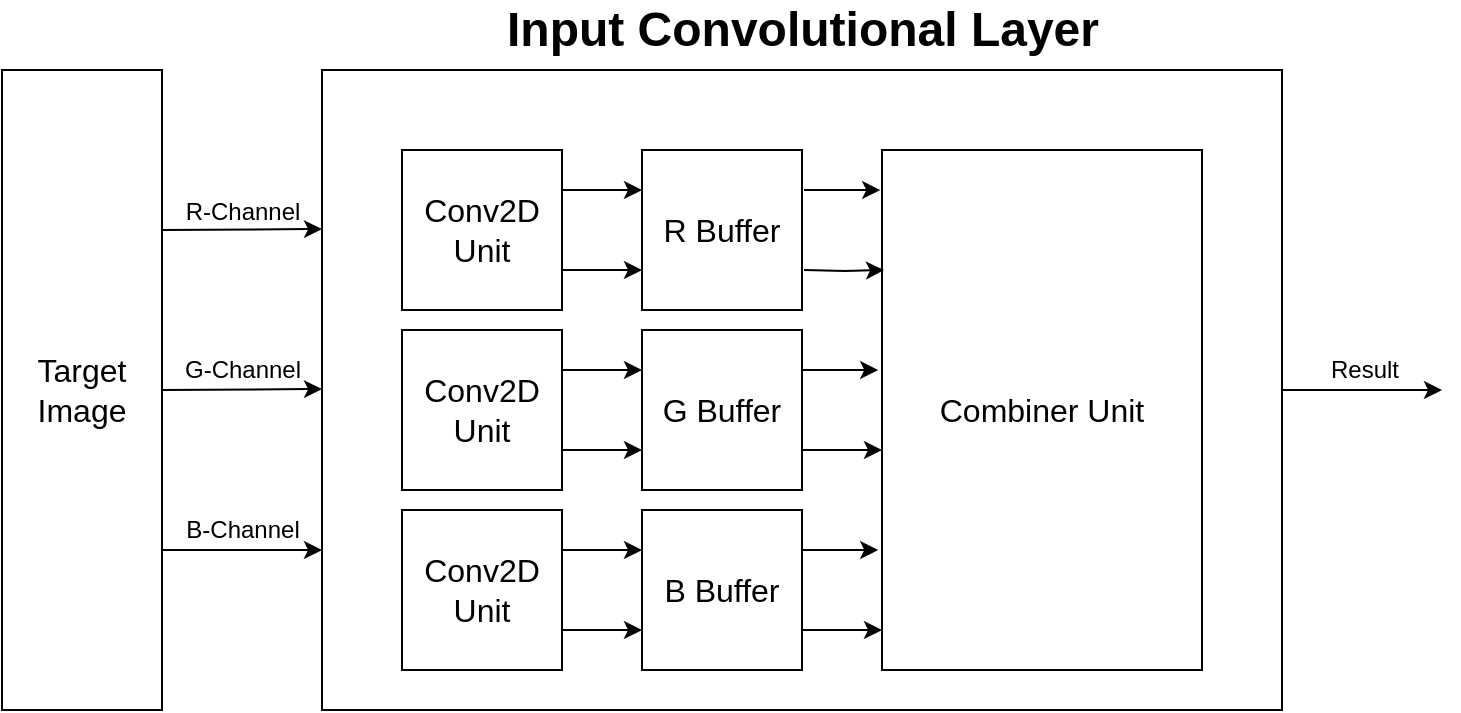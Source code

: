 <mxfile version="14.6.11" type="device"><diagram id="UURCXwymDBD5O4xXFyHD" name="Page-1"><mxGraphModel dx="1360" dy="834" grid="1" gridSize="10" guides="1" tooltips="1" connect="1" arrows="1" fold="1" page="1" pageScale="1" pageWidth="850" pageHeight="1100" math="0" shadow="0"><root><mxCell id="0"/><mxCell id="1" parent="0"/><mxCell id="IdGqlhqJWaVuhcnJWB0U-9" style="edgeStyle=orthogonalEdgeStyle;rounded=0;orthogonalLoop=1;jettySize=auto;html=1;" edge="1" parent="1" source="IdGqlhqJWaVuhcnJWB0U-1"><mxGeometry relative="1" as="geometry"><mxPoint x="760" y="360" as="targetPoint"/></mxGeometry></mxCell><mxCell id="IdGqlhqJWaVuhcnJWB0U-39" value="Result" style="edgeLabel;html=1;align=center;verticalAlign=middle;resizable=0;points=[];fontSize=12;" vertex="1" connectable="0" parent="IdGqlhqJWaVuhcnJWB0U-9"><mxGeometry x="-0.268" y="2" relative="1" as="geometry"><mxPoint x="11" y="-8" as="offset"/></mxGeometry></mxCell><mxCell id="IdGqlhqJWaVuhcnJWB0U-1" value="" style="rounded=0;whiteSpace=wrap;html=1;fillColor=none;" vertex="1" parent="1"><mxGeometry x="200" y="200" width="480" height="320" as="geometry"/></mxCell><mxCell id="IdGqlhqJWaVuhcnJWB0U-4" style="edgeStyle=orthogonalEdgeStyle;rounded=0;orthogonalLoop=1;jettySize=auto;html=1;exitX=1;exitY=0.25;exitDx=0;exitDy=0;entryX=0;entryY=0.25;entryDx=0;entryDy=0;" edge="1" parent="1" source="IdGqlhqJWaVuhcnJWB0U-2" target="IdGqlhqJWaVuhcnJWB0U-3"><mxGeometry relative="1" as="geometry"/></mxCell><mxCell id="IdGqlhqJWaVuhcnJWB0U-5" style="edgeStyle=orthogonalEdgeStyle;rounded=0;orthogonalLoop=1;jettySize=auto;html=1;exitX=1;exitY=0.75;exitDx=0;exitDy=0;entryX=0;entryY=0.75;entryDx=0;entryDy=0;" edge="1" parent="1" source="IdGqlhqJWaVuhcnJWB0U-2" target="IdGqlhqJWaVuhcnJWB0U-3"><mxGeometry relative="1" as="geometry"/></mxCell><mxCell id="IdGqlhqJWaVuhcnJWB0U-2" value="Conv2D&lt;br style=&quot;font-size: 16px;&quot;&gt;Unit" style="whiteSpace=wrap;html=1;aspect=fixed;fillColor=none;fontSize=16;" vertex="1" parent="1"><mxGeometry x="240" y="240" width="80" height="80" as="geometry"/></mxCell><mxCell id="IdGqlhqJWaVuhcnJWB0U-3" value="R Buffer" style="whiteSpace=wrap;html=1;aspect=fixed;fillColor=none;fontSize=16;" vertex="1" parent="1"><mxGeometry x="360" y="240" width="80" height="80" as="geometry"/></mxCell><mxCell id="IdGqlhqJWaVuhcnJWB0U-8" value="Combiner Unit" style="rounded=0;whiteSpace=wrap;html=1;fillColor=none;fontSize=16;" vertex="1" parent="1"><mxGeometry x="480" y="240" width="160" height="260" as="geometry"/></mxCell><mxCell id="IdGqlhqJWaVuhcnJWB0U-10" value="" style="endArrow=classic;html=1;exitX=1;exitY=0.25;exitDx=0;exitDy=0;" edge="1" parent="1" source="IdGqlhqJWaVuhcnJWB0U-38"><mxGeometry width="50" height="50" relative="1" as="geometry"><mxPoint x="140" y="279.5" as="sourcePoint"/><mxPoint x="200" y="279.5" as="targetPoint"/></mxGeometry></mxCell><mxCell id="IdGqlhqJWaVuhcnJWB0U-35" value="R-Channel" style="edgeLabel;html=1;align=center;verticalAlign=middle;resizable=0;points=[];fontSize=12;" vertex="1" connectable="0" parent="IdGqlhqJWaVuhcnJWB0U-10"><mxGeometry x="-0.519" relative="1" as="geometry"><mxPoint x="21" y="-9" as="offset"/></mxGeometry></mxCell><mxCell id="IdGqlhqJWaVuhcnJWB0U-11" value="" style="endArrow=classic;html=1;exitX=1;exitY=0.5;exitDx=0;exitDy=0;" edge="1" parent="1" source="IdGqlhqJWaVuhcnJWB0U-38"><mxGeometry width="50" height="50" relative="1" as="geometry"><mxPoint x="140" y="359.5" as="sourcePoint"/><mxPoint x="200" y="359.5" as="targetPoint"/></mxGeometry></mxCell><mxCell id="IdGqlhqJWaVuhcnJWB0U-12" value="" style="endArrow=classic;html=1;exitX=1;exitY=0.75;exitDx=0;exitDy=0;" edge="1" parent="1" source="IdGqlhqJWaVuhcnJWB0U-38"><mxGeometry width="50" height="50" relative="1" as="geometry"><mxPoint x="140" y="440" as="sourcePoint"/><mxPoint x="200" y="440" as="targetPoint"/></mxGeometry></mxCell><mxCell id="IdGqlhqJWaVuhcnJWB0U-16" value="Input Convolutional Layer" style="text;html=1;strokeColor=none;fillColor=none;align=center;verticalAlign=middle;whiteSpace=wrap;rounded=0;fontSize=24;fontStyle=1" vertex="1" parent="1"><mxGeometry x="283.75" y="170" width="312.5" height="20" as="geometry"/></mxCell><mxCell id="IdGqlhqJWaVuhcnJWB0U-17" style="edgeStyle=orthogonalEdgeStyle;rounded=0;orthogonalLoop=1;jettySize=auto;html=1;exitX=1;exitY=0.25;exitDx=0;exitDy=0;entryX=0;entryY=0.25;entryDx=0;entryDy=0;" edge="1" parent="1" source="IdGqlhqJWaVuhcnJWB0U-19" target="IdGqlhqJWaVuhcnJWB0U-22"><mxGeometry relative="1" as="geometry"/></mxCell><mxCell id="IdGqlhqJWaVuhcnJWB0U-18" style="edgeStyle=orthogonalEdgeStyle;rounded=0;orthogonalLoop=1;jettySize=auto;html=1;exitX=1;exitY=0.75;exitDx=0;exitDy=0;entryX=0;entryY=0.75;entryDx=0;entryDy=0;" edge="1" parent="1" source="IdGqlhqJWaVuhcnJWB0U-19" target="IdGqlhqJWaVuhcnJWB0U-22"><mxGeometry relative="1" as="geometry"/></mxCell><mxCell id="IdGqlhqJWaVuhcnJWB0U-19" value="Conv2D&lt;br style=&quot;font-size: 16px;&quot;&gt;Unit" style="whiteSpace=wrap;html=1;aspect=fixed;fillColor=none;fontSize=16;" vertex="1" parent="1"><mxGeometry x="240" y="330" width="80" height="80" as="geometry"/></mxCell><mxCell id="IdGqlhqJWaVuhcnJWB0U-20" style="edgeStyle=orthogonalEdgeStyle;rounded=0;orthogonalLoop=1;jettySize=auto;html=1;exitX=1;exitY=0.25;exitDx=0;exitDy=0;entryX=-0.012;entryY=0.083;entryDx=0;entryDy=0;entryPerimeter=0;" edge="1" parent="1" source="IdGqlhqJWaVuhcnJWB0U-22"><mxGeometry relative="1" as="geometry"><mxPoint x="478.08" y="349.92" as="targetPoint"/></mxGeometry></mxCell><mxCell id="IdGqlhqJWaVuhcnJWB0U-21" style="edgeStyle=orthogonalEdgeStyle;rounded=0;orthogonalLoop=1;jettySize=auto;html=1;exitX=1;exitY=0.75;exitDx=0;exitDy=0;entryX=0;entryY=0.25;entryDx=0;entryDy=0;" edge="1" parent="1" source="IdGqlhqJWaVuhcnJWB0U-22"><mxGeometry relative="1" as="geometry"><mxPoint x="480" y="390" as="targetPoint"/></mxGeometry></mxCell><mxCell id="IdGqlhqJWaVuhcnJWB0U-22" value="G Buffer" style="whiteSpace=wrap;html=1;aspect=fixed;fillColor=none;fontSize=16;" vertex="1" parent="1"><mxGeometry x="360" y="330" width="80" height="80" as="geometry"/></mxCell><mxCell id="IdGqlhqJWaVuhcnJWB0U-23" style="edgeStyle=orthogonalEdgeStyle;rounded=0;orthogonalLoop=1;jettySize=auto;html=1;exitX=1;exitY=0.25;exitDx=0;exitDy=0;entryX=0;entryY=0.25;entryDx=0;entryDy=0;" edge="1" parent="1" source="IdGqlhqJWaVuhcnJWB0U-25" target="IdGqlhqJWaVuhcnJWB0U-28"><mxGeometry relative="1" as="geometry"/></mxCell><mxCell id="IdGqlhqJWaVuhcnJWB0U-24" style="edgeStyle=orthogonalEdgeStyle;rounded=0;orthogonalLoop=1;jettySize=auto;html=1;exitX=1;exitY=0.75;exitDx=0;exitDy=0;entryX=0;entryY=0.75;entryDx=0;entryDy=0;" edge="1" parent="1" source="IdGqlhqJWaVuhcnJWB0U-25" target="IdGqlhqJWaVuhcnJWB0U-28"><mxGeometry relative="1" as="geometry"/></mxCell><mxCell id="IdGqlhqJWaVuhcnJWB0U-25" value="Conv2D&lt;br style=&quot;font-size: 16px;&quot;&gt;Unit" style="whiteSpace=wrap;html=1;aspect=fixed;fillColor=none;fontSize=16;" vertex="1" parent="1"><mxGeometry x="240" y="420" width="80" height="80" as="geometry"/></mxCell><mxCell id="IdGqlhqJWaVuhcnJWB0U-26" style="edgeStyle=orthogonalEdgeStyle;rounded=0;orthogonalLoop=1;jettySize=auto;html=1;exitX=1;exitY=0.25;exitDx=0;exitDy=0;entryX=-0.012;entryY=0.083;entryDx=0;entryDy=0;entryPerimeter=0;" edge="1" parent="1" source="IdGqlhqJWaVuhcnJWB0U-28"><mxGeometry relative="1" as="geometry"><mxPoint x="478.08" y="439.92" as="targetPoint"/></mxGeometry></mxCell><mxCell id="IdGqlhqJWaVuhcnJWB0U-27" style="edgeStyle=orthogonalEdgeStyle;rounded=0;orthogonalLoop=1;jettySize=auto;html=1;exitX=1;exitY=0.75;exitDx=0;exitDy=0;entryX=0;entryY=0.25;entryDx=0;entryDy=0;" edge="1" parent="1" source="IdGqlhqJWaVuhcnJWB0U-28"><mxGeometry relative="1" as="geometry"><mxPoint x="480" y="480" as="targetPoint"/></mxGeometry></mxCell><mxCell id="IdGqlhqJWaVuhcnJWB0U-28" value="B Buffer" style="whiteSpace=wrap;html=1;aspect=fixed;fillColor=none;fontSize=16;" vertex="1" parent="1"><mxGeometry x="360" y="420" width="80" height="80" as="geometry"/></mxCell><mxCell id="IdGqlhqJWaVuhcnJWB0U-31" style="edgeStyle=orthogonalEdgeStyle;rounded=0;orthogonalLoop=1;jettySize=auto;html=1;exitX=1;exitY=0.25;exitDx=0;exitDy=0;entryX=-0.012;entryY=0.083;entryDx=0;entryDy=0;entryPerimeter=0;" edge="1" parent="1"><mxGeometry relative="1" as="geometry"><mxPoint x="479.08" y="259.92" as="targetPoint"/><mxPoint x="441" y="260" as="sourcePoint"/></mxGeometry></mxCell><mxCell id="IdGqlhqJWaVuhcnJWB0U-32" style="edgeStyle=orthogonalEdgeStyle;rounded=0;orthogonalLoop=1;jettySize=auto;html=1;exitX=1;exitY=0.75;exitDx=0;exitDy=0;entryX=0;entryY=0.25;entryDx=0;entryDy=0;" edge="1" parent="1"><mxGeometry relative="1" as="geometry"><mxPoint x="481" y="300" as="targetPoint"/><mxPoint x="441" y="300" as="sourcePoint"/></mxGeometry></mxCell><mxCell id="IdGqlhqJWaVuhcnJWB0U-36" value="G-Channel" style="edgeLabel;html=1;align=center;verticalAlign=middle;resizable=0;points=[];fontSize=12;" vertex="1" connectable="0" parent="1"><mxGeometry x="159.996" y="350" as="geometry"/></mxCell><mxCell id="IdGqlhqJWaVuhcnJWB0U-37" value="B-Channel" style="edgeLabel;html=1;align=center;verticalAlign=middle;resizable=0;points=[];fontSize=12;" vertex="1" connectable="0" parent="1"><mxGeometry x="159.996" y="430" as="geometry"/></mxCell><mxCell id="IdGqlhqJWaVuhcnJWB0U-38" value="Target Image" style="rounded=0;whiteSpace=wrap;html=1;fillColor=none;fontSize=16;" vertex="1" parent="1"><mxGeometry x="40" y="200" width="80" height="320" as="geometry"/></mxCell></root></mxGraphModel></diagram></mxfile>